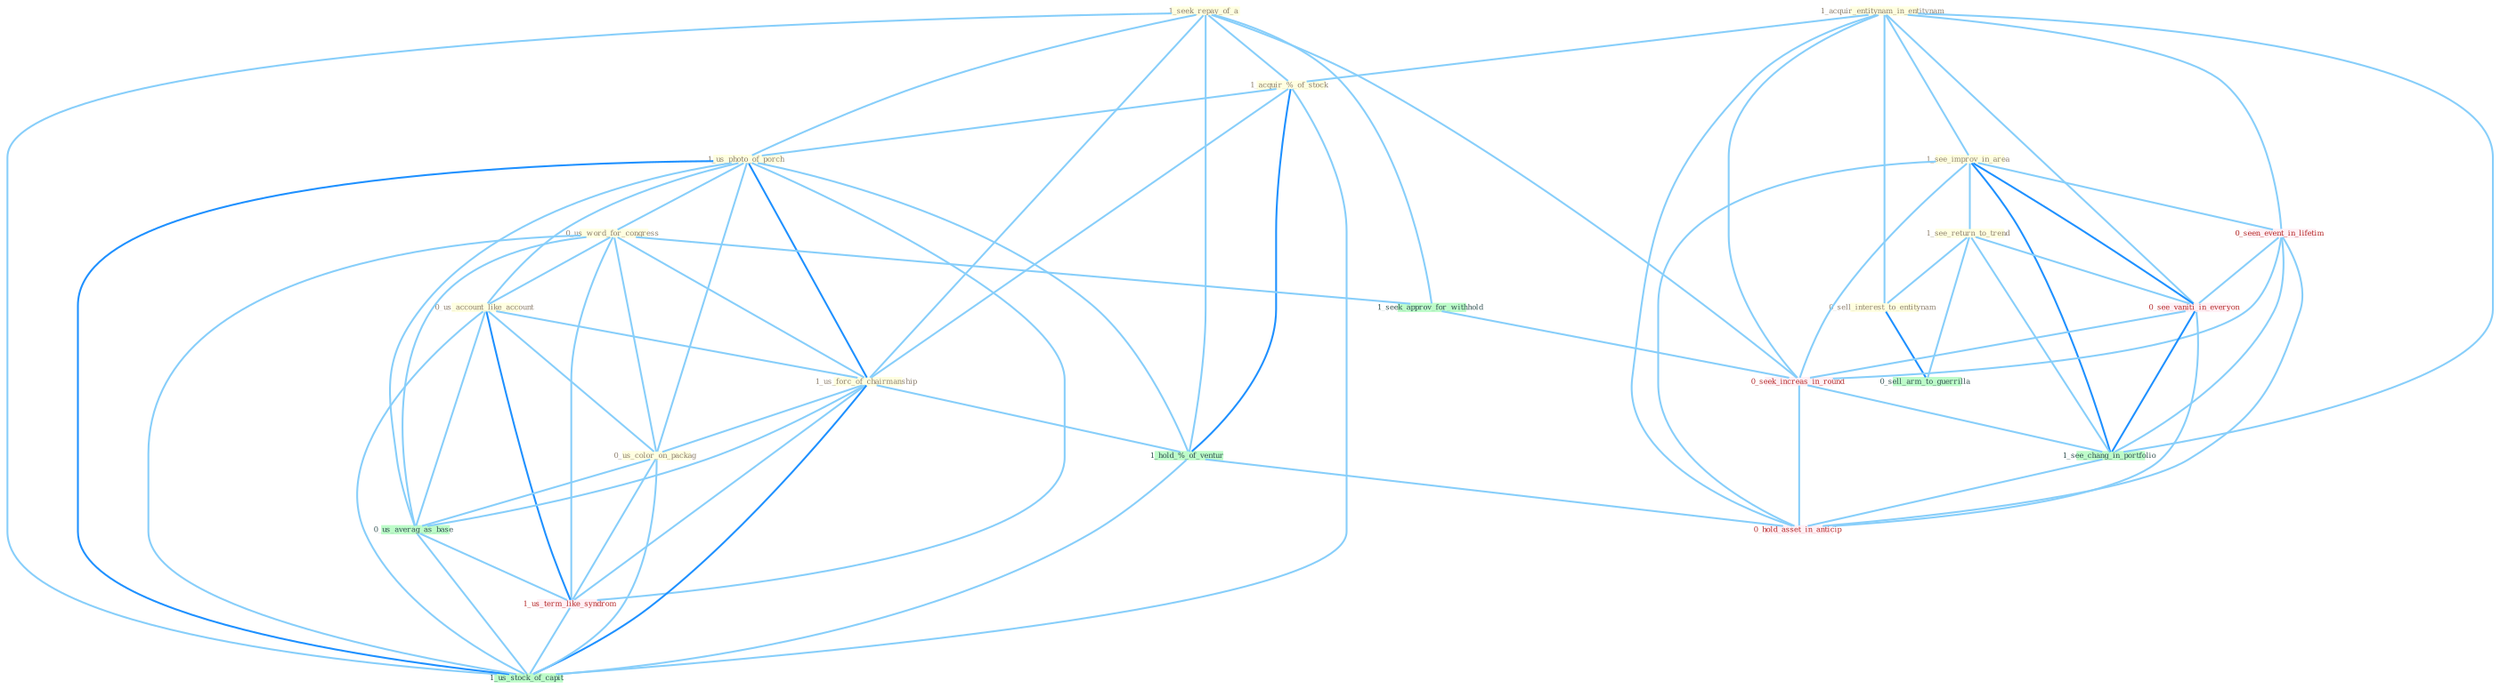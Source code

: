 Graph G{ 
    node
    [shape=polygon,style=filled,width=.5,height=.06,color="#BDFCC9",fixedsize=true,fontsize=4,
    fontcolor="#2f4f4f"];
    {node
    [color="#ffffe0", fontcolor="#8b7d6b"] "1_seek_repay_of_a " "1_acquir_entitynam_in_entitynam " "1_see_improv_in_area " "1_see_return_to_trend " "1_acquir_%_of_stock " "1_us_photo_of_porch " "0_us_word_for_congress " "0_us_account_like_account " "0_sell_interest_to_entitynam " "1_us_forc_of_chairmanship " "0_us_color_on_packag "}
{node [color="#fff0f5", fontcolor="#b22222"] "0_seen_event_in_lifetim " "1_us_term_like_syndrom " "0_see_vaniti_in_everyon " "0_seek_increas_in_round " "0_hold_asset_in_anticip "}
edge [color="#B0E2FF"];

	"1_seek_repay_of_a " -- "1_acquir_%_of_stock " [w="1", color="#87cefa" ];
	"1_seek_repay_of_a " -- "1_us_photo_of_porch " [w="1", color="#87cefa" ];
	"1_seek_repay_of_a " -- "1_us_forc_of_chairmanship " [w="1", color="#87cefa" ];
	"1_seek_repay_of_a " -- "1_seek_approv_for_withhold " [w="1", color="#87cefa" ];
	"1_seek_repay_of_a " -- "1_hold_%_of_ventur " [w="1", color="#87cefa" ];
	"1_seek_repay_of_a " -- "0_seek_increas_in_round " [w="1", color="#87cefa" ];
	"1_seek_repay_of_a " -- "1_us_stock_of_capit " [w="1", color="#87cefa" ];
	"1_acquir_entitynam_in_entitynam " -- "1_see_improv_in_area " [w="1", color="#87cefa" ];
	"1_acquir_entitynam_in_entitynam " -- "1_acquir_%_of_stock " [w="1", color="#87cefa" ];
	"1_acquir_entitynam_in_entitynam " -- "0_sell_interest_to_entitynam " [w="1", color="#87cefa" ];
	"1_acquir_entitynam_in_entitynam " -- "0_seen_event_in_lifetim " [w="1", color="#87cefa" ];
	"1_acquir_entitynam_in_entitynam " -- "0_see_vaniti_in_everyon " [w="1", color="#87cefa" ];
	"1_acquir_entitynam_in_entitynam " -- "0_seek_increas_in_round " [w="1", color="#87cefa" ];
	"1_acquir_entitynam_in_entitynam " -- "1_see_chang_in_portfolio " [w="1", color="#87cefa" ];
	"1_acquir_entitynam_in_entitynam " -- "0_hold_asset_in_anticip " [w="1", color="#87cefa" ];
	"1_see_improv_in_area " -- "1_see_return_to_trend " [w="1", color="#87cefa" ];
	"1_see_improv_in_area " -- "0_seen_event_in_lifetim " [w="1", color="#87cefa" ];
	"1_see_improv_in_area " -- "0_see_vaniti_in_everyon " [w="2", color="#1e90ff" , len=0.8];
	"1_see_improv_in_area " -- "0_seek_increas_in_round " [w="1", color="#87cefa" ];
	"1_see_improv_in_area " -- "1_see_chang_in_portfolio " [w="2", color="#1e90ff" , len=0.8];
	"1_see_improv_in_area " -- "0_hold_asset_in_anticip " [w="1", color="#87cefa" ];
	"1_see_return_to_trend " -- "0_sell_interest_to_entitynam " [w="1", color="#87cefa" ];
	"1_see_return_to_trend " -- "0_see_vaniti_in_everyon " [w="1", color="#87cefa" ];
	"1_see_return_to_trend " -- "0_sell_arm_to_guerrilla " [w="1", color="#87cefa" ];
	"1_see_return_to_trend " -- "1_see_chang_in_portfolio " [w="1", color="#87cefa" ];
	"1_acquir_%_of_stock " -- "1_us_photo_of_porch " [w="1", color="#87cefa" ];
	"1_acquir_%_of_stock " -- "1_us_forc_of_chairmanship " [w="1", color="#87cefa" ];
	"1_acquir_%_of_stock " -- "1_hold_%_of_ventur " [w="2", color="#1e90ff" , len=0.8];
	"1_acquir_%_of_stock " -- "1_us_stock_of_capit " [w="1", color="#87cefa" ];
	"1_us_photo_of_porch " -- "0_us_word_for_congress " [w="1", color="#87cefa" ];
	"1_us_photo_of_porch " -- "0_us_account_like_account " [w="1", color="#87cefa" ];
	"1_us_photo_of_porch " -- "1_us_forc_of_chairmanship " [w="2", color="#1e90ff" , len=0.8];
	"1_us_photo_of_porch " -- "0_us_color_on_packag " [w="1", color="#87cefa" ];
	"1_us_photo_of_porch " -- "0_us_averag_as_base " [w="1", color="#87cefa" ];
	"1_us_photo_of_porch " -- "1_us_term_like_syndrom " [w="1", color="#87cefa" ];
	"1_us_photo_of_porch " -- "1_hold_%_of_ventur " [w="1", color="#87cefa" ];
	"1_us_photo_of_porch " -- "1_us_stock_of_capit " [w="2", color="#1e90ff" , len=0.8];
	"0_us_word_for_congress " -- "0_us_account_like_account " [w="1", color="#87cefa" ];
	"0_us_word_for_congress " -- "1_us_forc_of_chairmanship " [w="1", color="#87cefa" ];
	"0_us_word_for_congress " -- "0_us_color_on_packag " [w="1", color="#87cefa" ];
	"0_us_word_for_congress " -- "0_us_averag_as_base " [w="1", color="#87cefa" ];
	"0_us_word_for_congress " -- "1_us_term_like_syndrom " [w="1", color="#87cefa" ];
	"0_us_word_for_congress " -- "1_seek_approv_for_withhold " [w="1", color="#87cefa" ];
	"0_us_word_for_congress " -- "1_us_stock_of_capit " [w="1", color="#87cefa" ];
	"0_us_account_like_account " -- "1_us_forc_of_chairmanship " [w="1", color="#87cefa" ];
	"0_us_account_like_account " -- "0_us_color_on_packag " [w="1", color="#87cefa" ];
	"0_us_account_like_account " -- "0_us_averag_as_base " [w="1", color="#87cefa" ];
	"0_us_account_like_account " -- "1_us_term_like_syndrom " [w="2", color="#1e90ff" , len=0.8];
	"0_us_account_like_account " -- "1_us_stock_of_capit " [w="1", color="#87cefa" ];
	"0_sell_interest_to_entitynam " -- "0_sell_arm_to_guerrilla " [w="2", color="#1e90ff" , len=0.8];
	"1_us_forc_of_chairmanship " -- "0_us_color_on_packag " [w="1", color="#87cefa" ];
	"1_us_forc_of_chairmanship " -- "0_us_averag_as_base " [w="1", color="#87cefa" ];
	"1_us_forc_of_chairmanship " -- "1_us_term_like_syndrom " [w="1", color="#87cefa" ];
	"1_us_forc_of_chairmanship " -- "1_hold_%_of_ventur " [w="1", color="#87cefa" ];
	"1_us_forc_of_chairmanship " -- "1_us_stock_of_capit " [w="2", color="#1e90ff" , len=0.8];
	"0_us_color_on_packag " -- "0_us_averag_as_base " [w="1", color="#87cefa" ];
	"0_us_color_on_packag " -- "1_us_term_like_syndrom " [w="1", color="#87cefa" ];
	"0_us_color_on_packag " -- "1_us_stock_of_capit " [w="1", color="#87cefa" ];
	"0_seen_event_in_lifetim " -- "0_see_vaniti_in_everyon " [w="1", color="#87cefa" ];
	"0_seen_event_in_lifetim " -- "0_seek_increas_in_round " [w="1", color="#87cefa" ];
	"0_seen_event_in_lifetim " -- "1_see_chang_in_portfolio " [w="1", color="#87cefa" ];
	"0_seen_event_in_lifetim " -- "0_hold_asset_in_anticip " [w="1", color="#87cefa" ];
	"0_us_averag_as_base " -- "1_us_term_like_syndrom " [w="1", color="#87cefa" ];
	"0_us_averag_as_base " -- "1_us_stock_of_capit " [w="1", color="#87cefa" ];
	"1_us_term_like_syndrom " -- "1_us_stock_of_capit " [w="1", color="#87cefa" ];
	"1_seek_approv_for_withhold " -- "0_seek_increas_in_round " [w="1", color="#87cefa" ];
	"1_hold_%_of_ventur " -- "1_us_stock_of_capit " [w="1", color="#87cefa" ];
	"1_hold_%_of_ventur " -- "0_hold_asset_in_anticip " [w="1", color="#87cefa" ];
	"0_see_vaniti_in_everyon " -- "0_seek_increas_in_round " [w="1", color="#87cefa" ];
	"0_see_vaniti_in_everyon " -- "1_see_chang_in_portfolio " [w="2", color="#1e90ff" , len=0.8];
	"0_see_vaniti_in_everyon " -- "0_hold_asset_in_anticip " [w="1", color="#87cefa" ];
	"0_seek_increas_in_round " -- "1_see_chang_in_portfolio " [w="1", color="#87cefa" ];
	"0_seek_increas_in_round " -- "0_hold_asset_in_anticip " [w="1", color="#87cefa" ];
	"1_see_chang_in_portfolio " -- "0_hold_asset_in_anticip " [w="1", color="#87cefa" ];
}